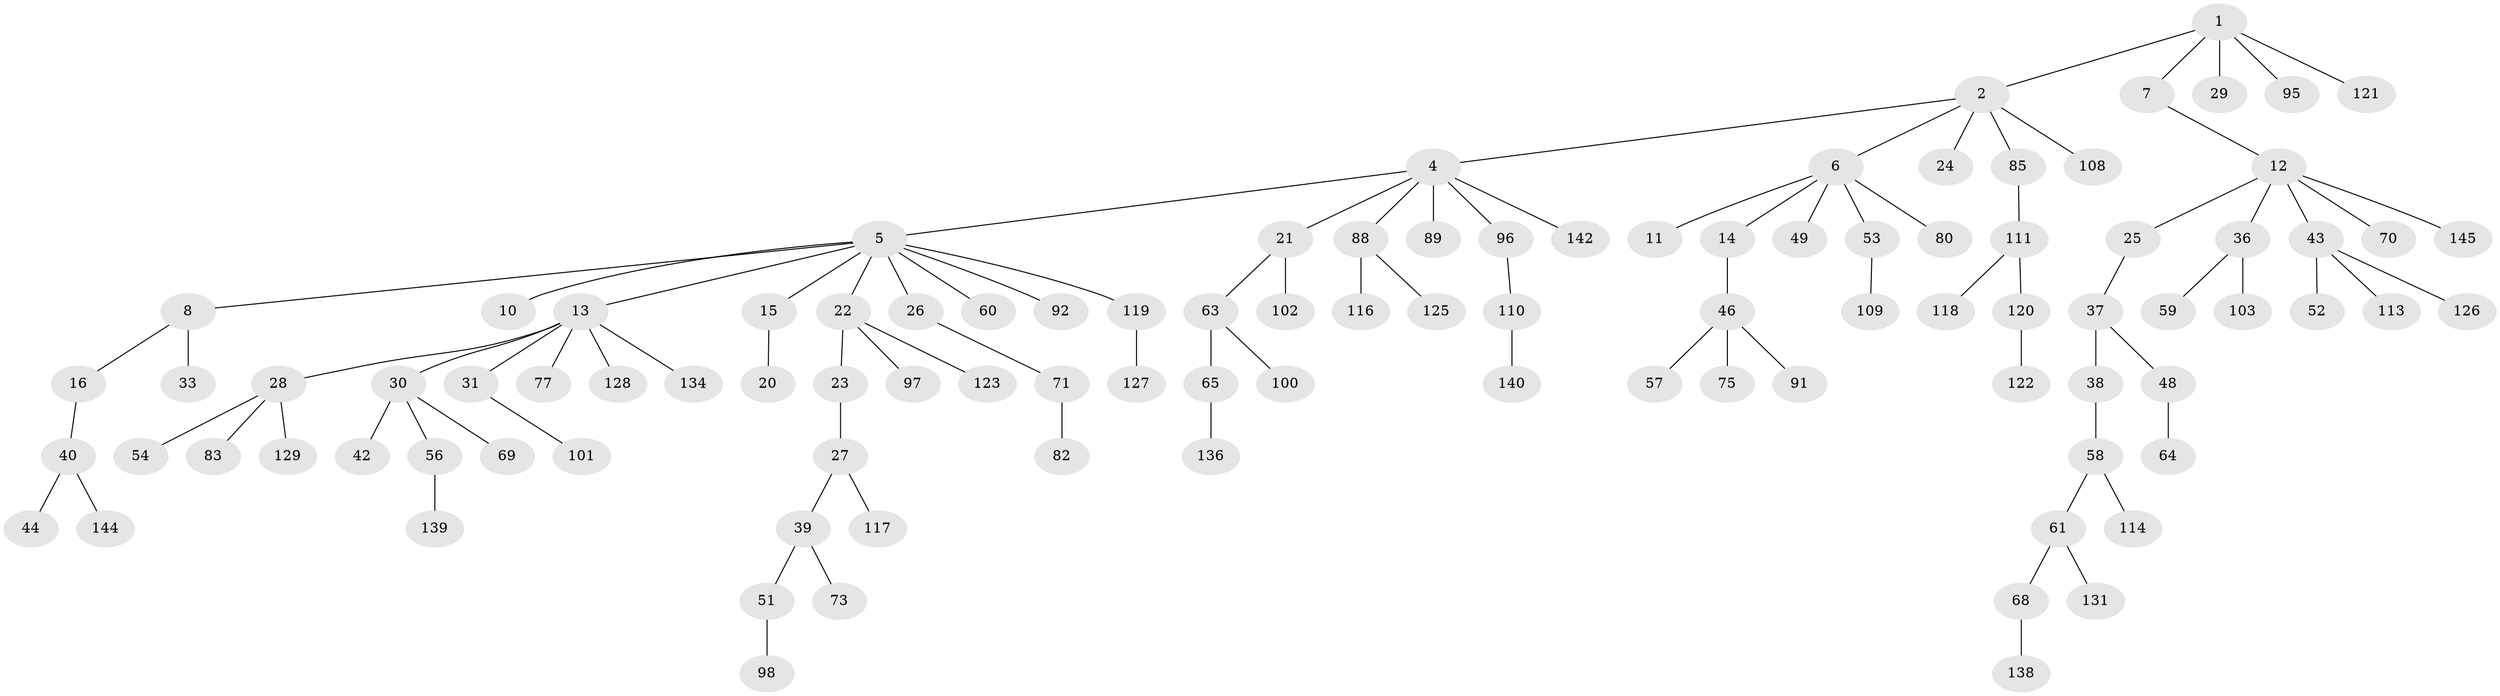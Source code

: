 // Generated by graph-tools (version 1.1) at 2025/52/02/27/25 19:52:12]
// undirected, 102 vertices, 101 edges
graph export_dot {
graph [start="1"]
  node [color=gray90,style=filled];
  1 [super="+3"];
  2 [super="+72"];
  4 [super="+84"];
  5 [super="+9"];
  6 [super="+34"];
  7 [super="+107"];
  8 [super="+62"];
  10 [super="+17"];
  11;
  12 [super="+19"];
  13 [super="+18"];
  14;
  15 [super="+106"];
  16;
  20;
  21 [super="+32"];
  22;
  23;
  24;
  25 [super="+47"];
  26 [super="+99"];
  27 [super="+41"];
  28 [super="+35"];
  29 [super="+78"];
  30 [super="+104"];
  31 [super="+55"];
  33;
  36 [super="+66"];
  37 [super="+45"];
  38 [super="+50"];
  39;
  40 [super="+79"];
  42 [super="+76"];
  43 [super="+81"];
  44 [super="+112"];
  46 [super="+90"];
  48;
  49;
  51 [super="+87"];
  52;
  53 [super="+133"];
  54 [super="+74"];
  56 [super="+137"];
  57;
  58 [super="+67"];
  59;
  60 [super="+115"];
  61 [super="+130"];
  63;
  64;
  65 [super="+93"];
  68 [super="+94"];
  69;
  70;
  71;
  73;
  75;
  77;
  80 [super="+86"];
  82;
  83;
  85 [super="+146"];
  88;
  89;
  91 [super="+105"];
  92;
  95;
  96;
  97;
  98;
  100;
  101 [super="+143"];
  102;
  103;
  108;
  109;
  110 [super="+135"];
  111;
  113;
  114;
  116;
  117;
  118 [super="+141"];
  119;
  120 [super="+124"];
  121;
  122;
  123;
  125;
  126;
  127 [super="+132"];
  128;
  129;
  131;
  134;
  136;
  138;
  139;
  140;
  142;
  144;
  145;
  1 -- 2;
  1 -- 7;
  1 -- 95;
  1 -- 29;
  1 -- 121;
  2 -- 4;
  2 -- 6;
  2 -- 24;
  2 -- 108;
  2 -- 85;
  4 -- 5;
  4 -- 21;
  4 -- 96;
  4 -- 88;
  4 -- 89;
  4 -- 142;
  5 -- 8;
  5 -- 10;
  5 -- 13;
  5 -- 15;
  5 -- 22;
  5 -- 26;
  5 -- 60;
  5 -- 119;
  5 -- 92;
  6 -- 11;
  6 -- 14;
  6 -- 53;
  6 -- 80;
  6 -- 49;
  7 -- 12;
  8 -- 16;
  8 -- 33;
  12 -- 25;
  12 -- 36;
  12 -- 70;
  12 -- 145;
  12 -- 43;
  13 -- 28;
  13 -- 30;
  13 -- 77;
  13 -- 128;
  13 -- 134;
  13 -- 31;
  14 -- 46;
  15 -- 20;
  16 -- 40;
  21 -- 102;
  21 -- 63;
  22 -- 23;
  22 -- 97;
  22 -- 123;
  23 -- 27;
  25 -- 37;
  26 -- 71;
  27 -- 39;
  27 -- 117;
  28 -- 129;
  28 -- 83;
  28 -- 54;
  30 -- 42;
  30 -- 56;
  30 -- 69;
  31 -- 101;
  36 -- 59;
  36 -- 103;
  37 -- 38;
  37 -- 48;
  38 -- 58;
  39 -- 51;
  39 -- 73;
  40 -- 44;
  40 -- 144;
  43 -- 52;
  43 -- 113;
  43 -- 126;
  46 -- 57;
  46 -- 75;
  46 -- 91;
  48 -- 64;
  51 -- 98;
  53 -- 109;
  56 -- 139;
  58 -- 61;
  58 -- 114;
  61 -- 68;
  61 -- 131;
  63 -- 65;
  63 -- 100;
  65 -- 136;
  68 -- 138;
  71 -- 82;
  85 -- 111;
  88 -- 116;
  88 -- 125;
  96 -- 110;
  110 -- 140;
  111 -- 118;
  111 -- 120;
  119 -- 127;
  120 -- 122;
}
